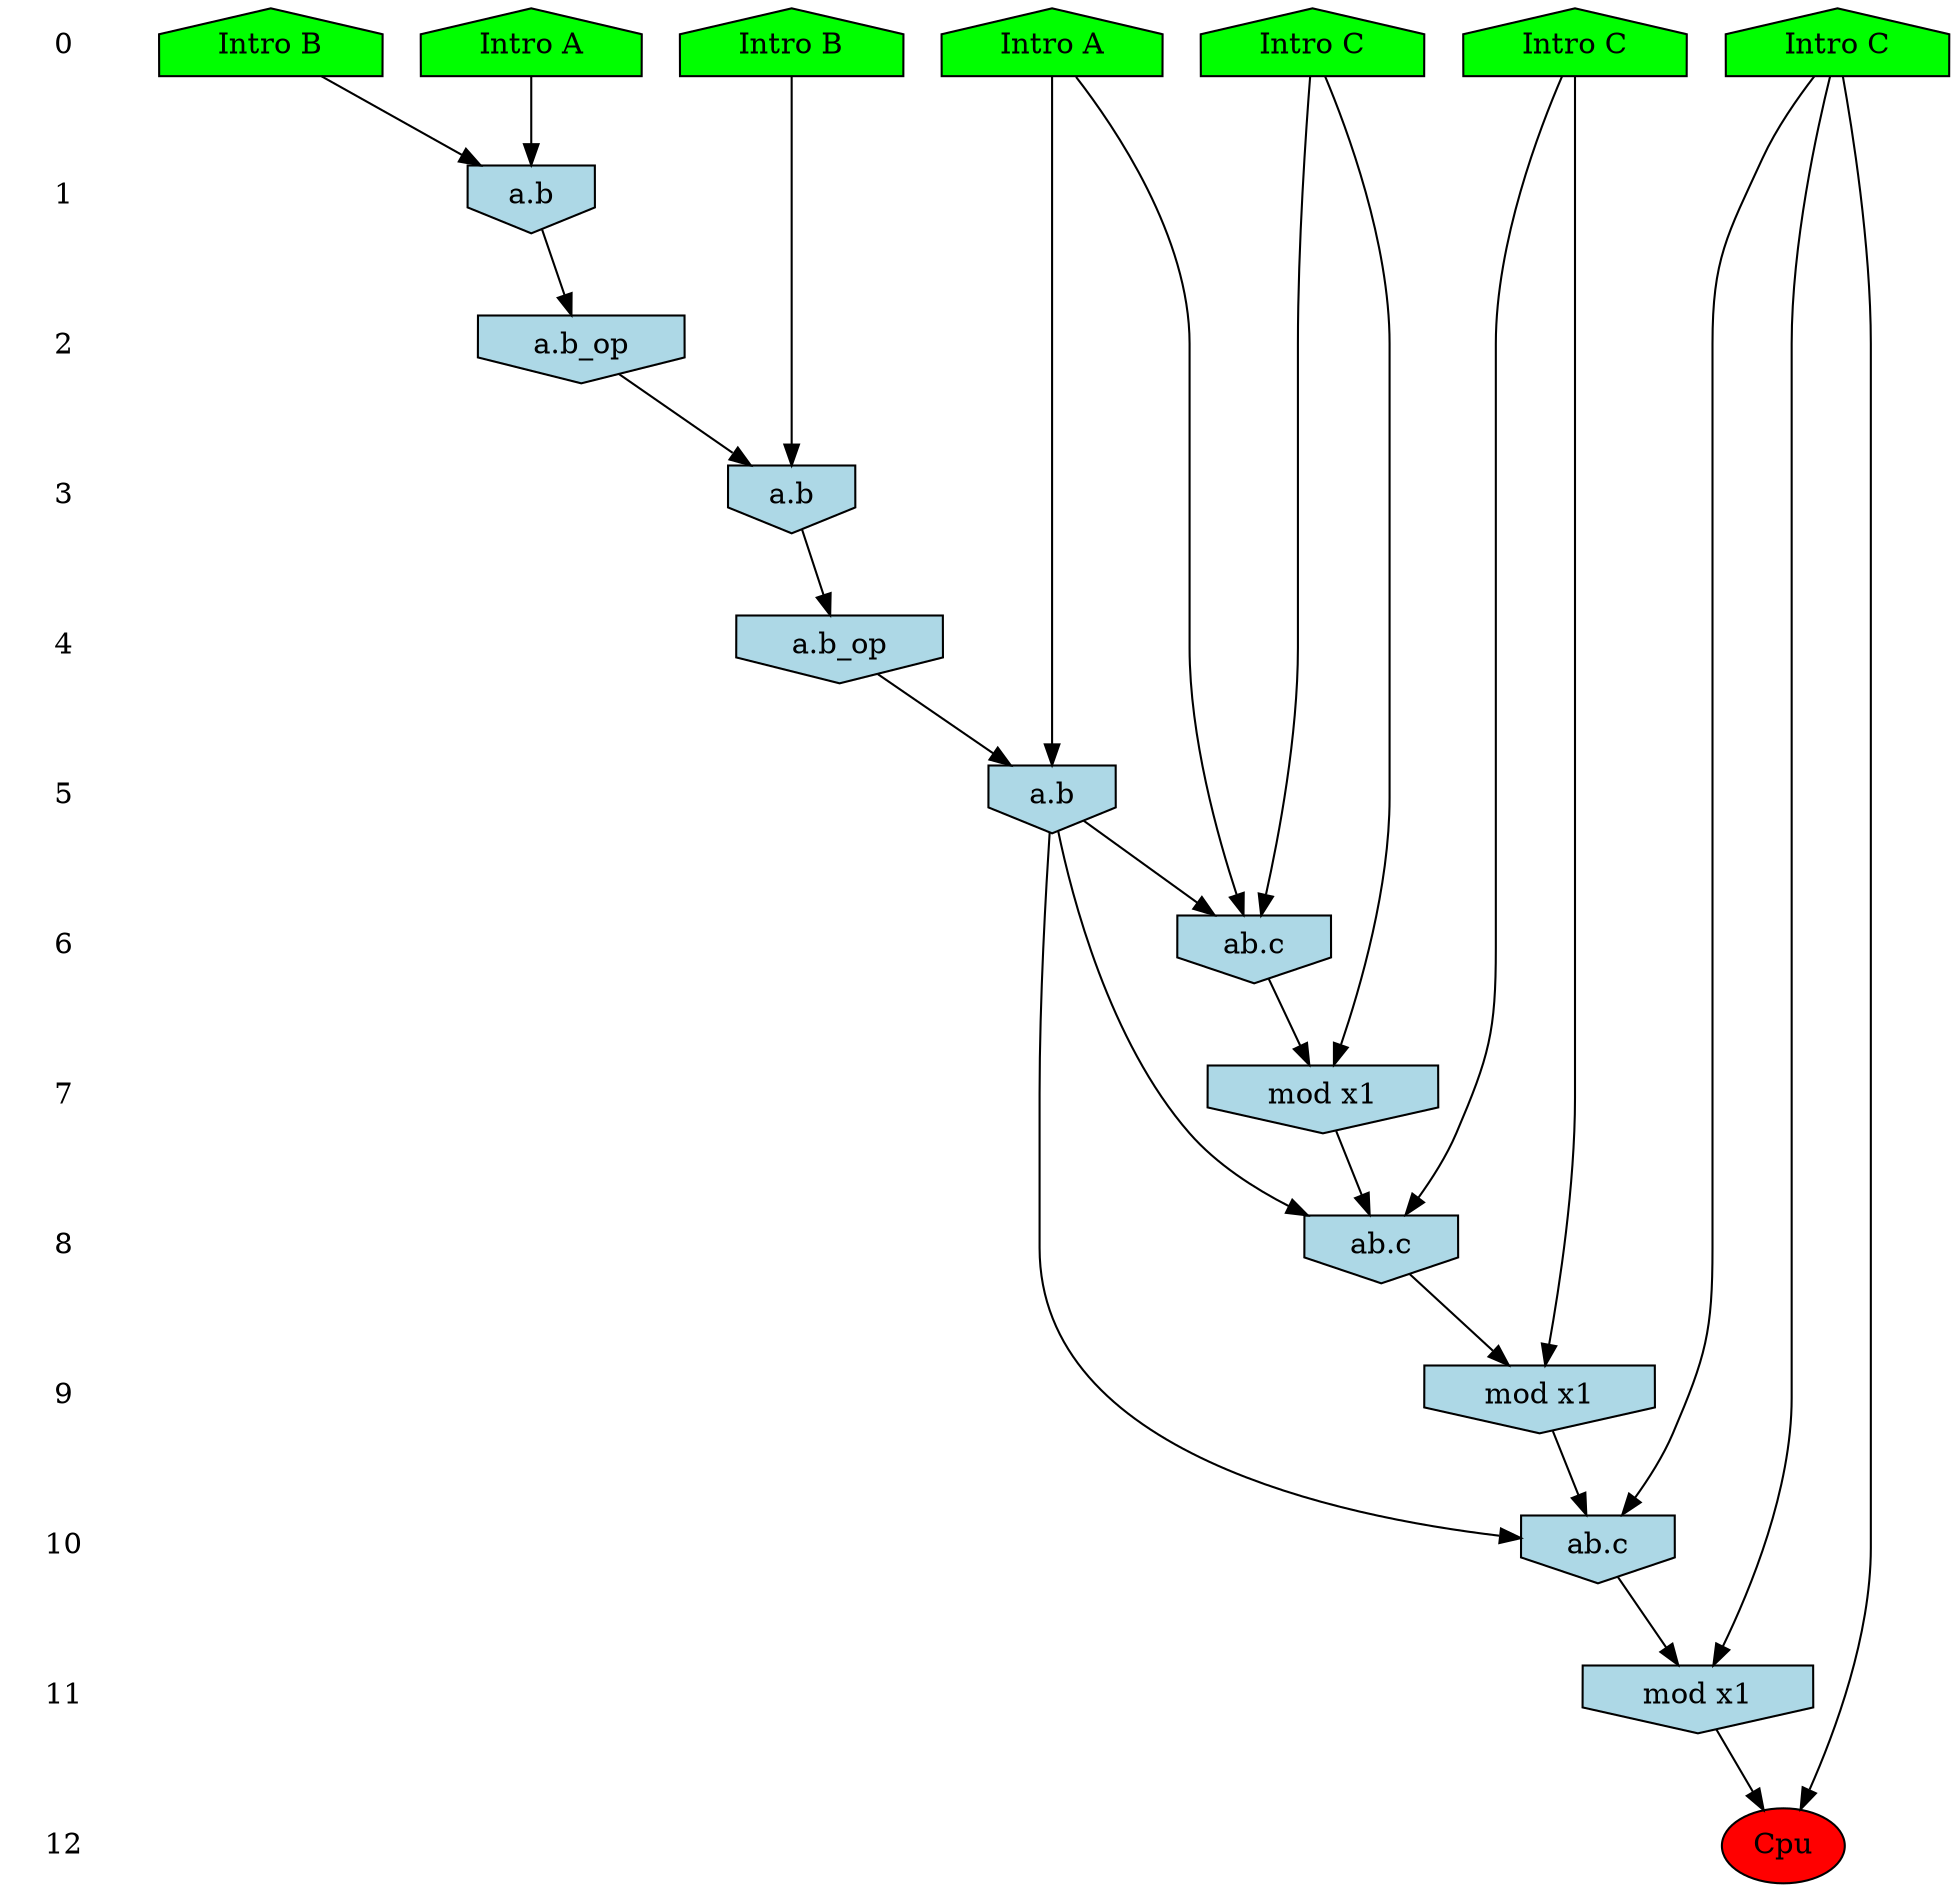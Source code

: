 /* Compression of 3 causal flows obtained in average at 1.609996E+01 t.u */
/* Compressed causal flows were: [1679;3201;3363] */
digraph G{
 ranksep=.5 ; 
{ rank = same ; "0" [shape=plaintext] ; node_1 [label ="Intro A", shape=house, style=filled, fillcolor=green] ;
node_2 [label ="Intro B", shape=house, style=filled, fillcolor=green] ;
node_3 [label ="Intro A", shape=house, style=filled, fillcolor=green] ;
node_4 [label ="Intro B", shape=house, style=filled, fillcolor=green] ;
node_5 [label ="Intro C", shape=house, style=filled, fillcolor=green] ;
node_6 [label ="Intro C", shape=house, style=filled, fillcolor=green] ;
node_7 [label ="Intro C", shape=house, style=filled, fillcolor=green] ;
}
{ rank = same ; "1" [shape=plaintext] ; node_8 [label="a.b", shape=invhouse, style=filled, fillcolor = lightblue] ;
}
{ rank = same ; "2" [shape=plaintext] ; node_9 [label="a.b_op", shape=invhouse, style=filled, fillcolor = lightblue] ;
}
{ rank = same ; "3" [shape=plaintext] ; node_10 [label="a.b", shape=invhouse, style=filled, fillcolor = lightblue] ;
}
{ rank = same ; "4" [shape=plaintext] ; node_11 [label="a.b_op", shape=invhouse, style=filled, fillcolor = lightblue] ;
}
{ rank = same ; "5" [shape=plaintext] ; node_12 [label="a.b", shape=invhouse, style=filled, fillcolor = lightblue] ;
}
{ rank = same ; "6" [shape=plaintext] ; node_13 [label="ab.c", shape=invhouse, style=filled, fillcolor = lightblue] ;
}
{ rank = same ; "7" [shape=plaintext] ; node_14 [label="mod x1", shape=invhouse, style=filled, fillcolor = lightblue] ;
}
{ rank = same ; "8" [shape=plaintext] ; node_15 [label="ab.c", shape=invhouse, style=filled, fillcolor = lightblue] ;
}
{ rank = same ; "9" [shape=plaintext] ; node_16 [label="mod x1", shape=invhouse, style=filled, fillcolor = lightblue] ;
}
{ rank = same ; "10" [shape=plaintext] ; node_17 [label="ab.c", shape=invhouse, style=filled, fillcolor = lightblue] ;
}
{ rank = same ; "11" [shape=plaintext] ; node_18 [label="mod x1", shape=invhouse, style=filled, fillcolor = lightblue] ;
}
{ rank = same ; "12" [shape=plaintext] ; node_19 [label ="Cpu", style=filled, fillcolor=red] ;
}
"0" -> "1" [style="invis"]; 
"1" -> "2" [style="invis"]; 
"2" -> "3" [style="invis"]; 
"3" -> "4" [style="invis"]; 
"4" -> "5" [style="invis"]; 
"5" -> "6" [style="invis"]; 
"6" -> "7" [style="invis"]; 
"7" -> "8" [style="invis"]; 
"8" -> "9" [style="invis"]; 
"9" -> "10" [style="invis"]; 
"10" -> "11" [style="invis"]; 
"11" -> "12" [style="invis"]; 
node_2 -> node_8
node_3 -> node_8
node_8 -> node_9
node_4 -> node_10
node_9 -> node_10
node_10 -> node_11
node_1 -> node_12
node_11 -> node_12
node_1 -> node_13
node_6 -> node_13
node_12 -> node_13
node_6 -> node_14
node_13 -> node_14
node_5 -> node_15
node_12 -> node_15
node_14 -> node_15
node_5 -> node_16
node_15 -> node_16
node_7 -> node_17
node_12 -> node_17
node_16 -> node_17
node_7 -> node_18
node_17 -> node_18
node_7 -> node_19
node_18 -> node_19
}
/*
 Dot generation time: 0.002171
*/
